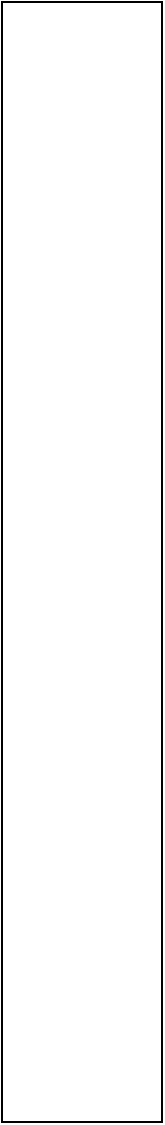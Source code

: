 <mxfile version="14.4.3" type="github">
  <diagram id="i7QMW1x5K39RaPrYkrut" name="Page-1">
    <mxGraphModel dx="2302" dy="1122" grid="1" gridSize="10" guides="1" tooltips="1" connect="1" arrows="1" fold="1" page="1" pageScale="1" pageWidth="827" pageHeight="1169" math="0" shadow="0">
      <root>
        <mxCell id="0" />
        <mxCell id="1" parent="0" />
        <mxCell id="5-YmETOSnR6zZhraZ0Ge-1" value="" style="rounded=0;whiteSpace=wrap;html=1;" vertex="1" parent="1">
          <mxGeometry x="160" y="160" width="80" height="560" as="geometry" />
        </mxCell>
      </root>
    </mxGraphModel>
  </diagram>
</mxfile>
